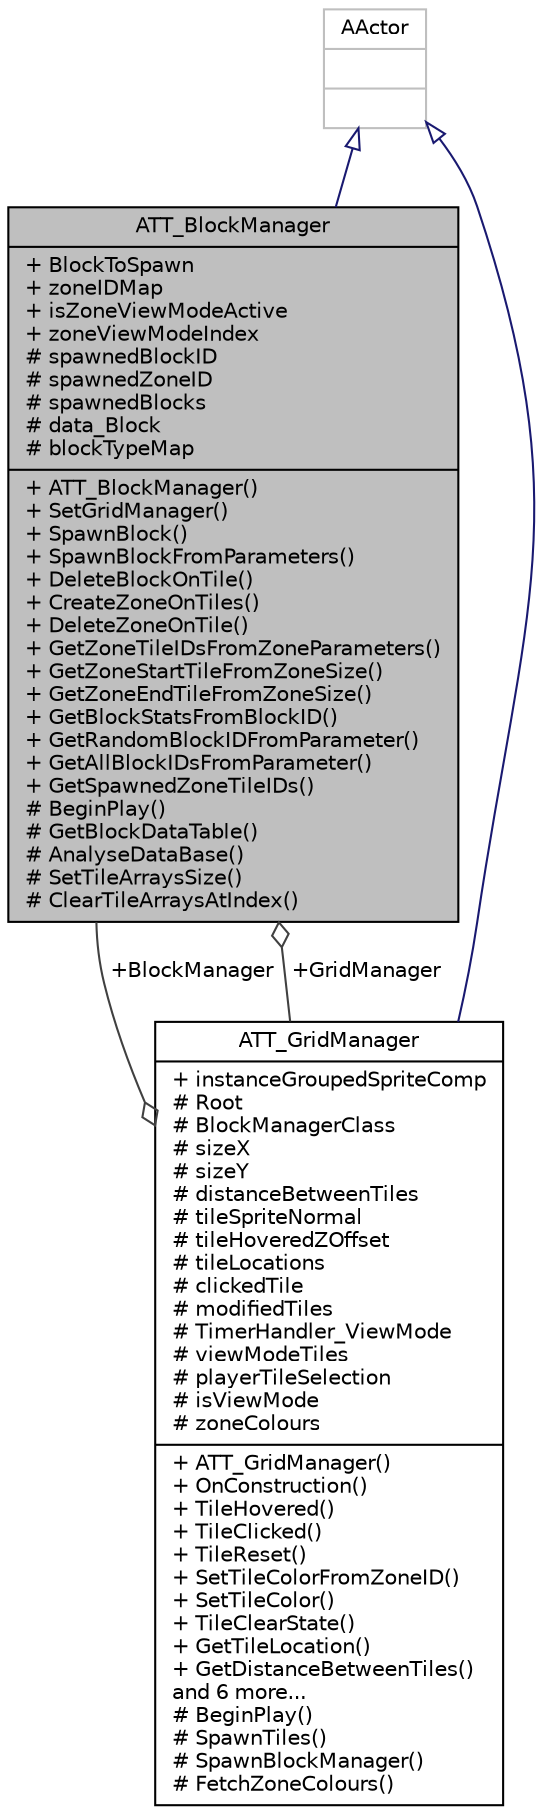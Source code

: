 digraph "ATT_BlockManager"
{
 // LATEX_PDF_SIZE
  edge [fontname="Helvetica",fontsize="10",labelfontname="Helvetica",labelfontsize="10"];
  node [fontname="Helvetica",fontsize="10",shape=record];
  Node2 [label="{ATT_BlockManager\n|+ BlockToSpawn\l+ zoneIDMap\l+ isZoneViewModeActive\l+ zoneViewModeIndex\l# spawnedBlockID\l# spawnedZoneID\l# spawnedBlocks\l# data_Block\l# blockTypeMap\l|+ ATT_BlockManager()\l+ SetGridManager()\l+ SpawnBlock()\l+ SpawnBlockFromParameters()\l+ DeleteBlockOnTile()\l+ CreateZoneOnTiles()\l+ DeleteZoneOnTile()\l+ GetZoneTileIDsFromZoneParameters()\l+ GetZoneStartTileFromZoneSize()\l+ GetZoneEndTileFromZoneSize()\l+ GetBlockStatsFromBlockID()\l+ GetRandomBlockIDFromParameter()\l+ GetAllBlockIDsFromParameter()\l+ GetSpawnedZoneTileIDs()\l# BeginPlay()\l# GetBlockDataTable()\l# AnalyseDataBase()\l# SetTileArraysSize()\l# ClearTileArraysAtIndex()\l}",height=0.2,width=0.4,color="black", fillcolor="grey75", style="filled", fontcolor="black",tooltip=" "];
  Node3 -> Node2 [dir="back",color="midnightblue",fontsize="10",style="solid",arrowtail="onormal",fontname="Helvetica"];
  Node3 [label="{AActor\n||}",height=0.2,width=0.4,color="grey75", fillcolor="white", style="filled",tooltip=" "];
  Node4 -> Node2 [color="grey25",fontsize="10",style="solid",label=" +GridManager" ,arrowhead="odiamond",fontname="Helvetica"];
  Node4 [label="{ATT_GridManager\n|+ instanceGroupedSpriteComp\l# Root\l# BlockManagerClass\l# sizeX\l# sizeY\l# distanceBetweenTiles\l# tileSpriteNormal\l# tileHoveredZOffset\l# tileLocations\l# clickedTile\l# modifiedTiles\l# TimerHandler_ViewMode\l# viewModeTiles\l# playerTileSelection\l# isViewMode\l# zoneColours\l|+ ATT_GridManager()\l+ OnConstruction()\l+ TileHovered()\l+ TileClicked()\l+ TileReset()\l+ SetTileColorFromZoneID()\l+ SetTileColor()\l+ TileClearState()\l+ GetTileLocation()\l+ GetDistanceBetweenTiles()\land 6 more...\l# BeginPlay()\l# SpawnTiles()\l# SpawnBlockManager()\l# FetchZoneColours()\l}",height=0.2,width=0.4,color="black", fillcolor="white", style="filled",URL="$class_a_t_t___grid_manager.html",tooltip=" "];
  Node3 -> Node4 [dir="back",color="midnightblue",fontsize="10",style="solid",arrowtail="onormal",fontname="Helvetica"];
  Node2 -> Node4 [color="grey25",fontsize="10",style="solid",label=" +BlockManager" ,arrowhead="odiamond",fontname="Helvetica"];
}
